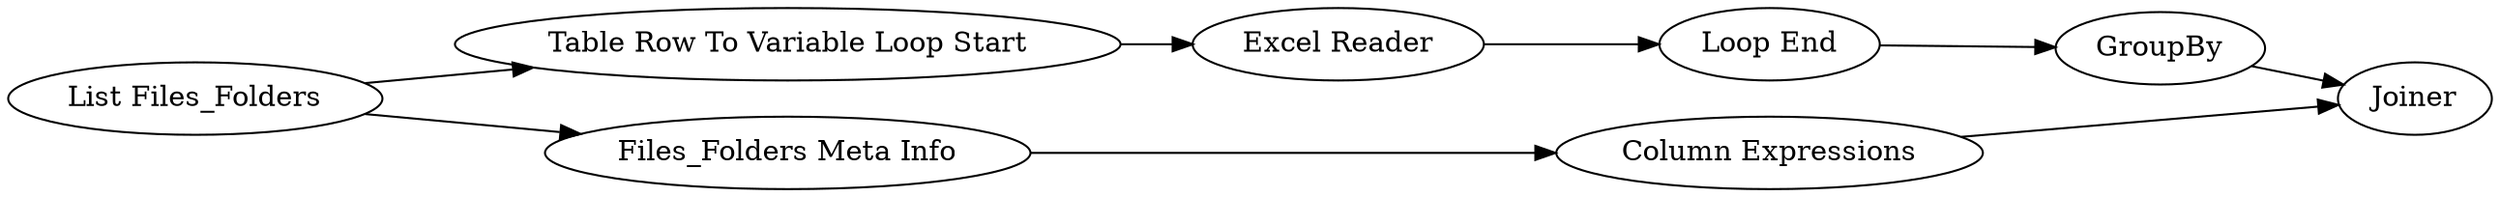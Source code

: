 digraph {
	1096 [label="Table Row To Variable Loop Start"]
	1097 [label="Excel Reader"]
	1098 [label="List Files_Folders"]
	1099 [label="Loop End"]
	1100 [label=GroupBy]
	1101 [label="Files_Folders Meta Info"]
	1102 [label=Joiner]
	1109 [label="Column Expressions"]
	1096 -> 1097
	1097 -> 1099
	1098 -> 1096
	1098 -> 1101
	1099 -> 1100
	1100 -> 1102
	1101 -> 1109
	1109 -> 1102
	rankdir=LR
}
